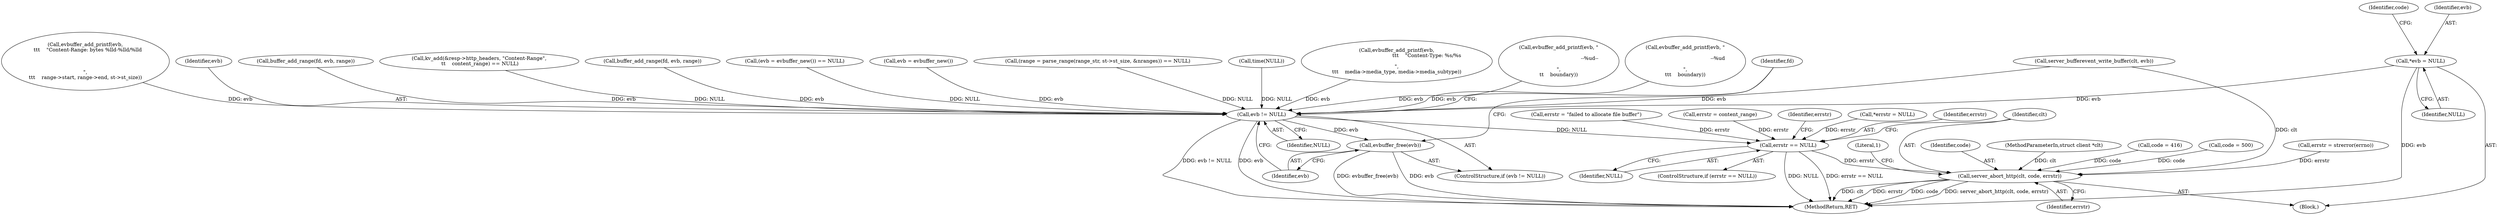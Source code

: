 digraph "0_src_142cfc82b932bc211218fbd7bdda8c7ce83f19df_1@pointer" {
"1000134" [label="(Call,*evb = NULL)"];
"1000496" [label="(Call,evb != NULL)"];
"1000499" [label="(Call,evbuffer_free(evb))"];
"1000509" [label="(Call,errstr == NULL)"];
"1000516" [label="(Call,server_abort_http(clt, code, errstr))"];
"1000292" [label="(Call,evbuffer_add_printf(evb, \"\r\n--%ud\r\n\",\n\t\t\t    boundary))"];
"1000139" [label="(Call,code = 500)"];
"1000325" [label="(Call,evbuffer_add_printf(evb,\n \t\t\t    \"Content-Range: bytes %lld-%lld/%lld\r\n\r\n\",\n\t\t\t    range->start, range->end, st->st_size))"];
"1000509" [label="(Call,errstr == NULL)"];
"1000497" [label="(Identifier,evb)"];
"1000512" [label="(Call,errstr = strerror(errno))"];
"1000503" [label="(Identifier,fd)"];
"1000437" [label="(Call,server_bufferevent_write_buffer(clt, evb))"];
"1000500" [label="(Identifier,evb)"];
"1000345" [label="(Call,buffer_add_range(fd, evb, range))"];
"1000247" [label="(Call,kv_add(&resp->http_headers, \"Content-Range\",\n \t\t    content_range) == NULL)"];
"1000495" [label="(ControlStructure,if (evb != NULL))"];
"1000221" [label="(Call,errstr = \"failed to allocate file buffer\")"];
"1000522" [label="(Literal,1)"];
"1000194" [label="(Call,errstr = content_range)"];
"1000270" [label="(Call,buffer_add_range(fd, evb, range))"];
"1000513" [label="(Identifier,errstr)"];
"1000496" [label="(Call,evb != NULL)"];
"1000215" [label="(Call,(evb = evbuffer_new()) == NULL)"];
"1000517" [label="(Identifier,clt)"];
"1000498" [label="(Identifier,NULL)"];
"1000111" [label="(Block,)"];
"1000499" [label="(Call,evbuffer_free(evb))"];
"1000518" [label="(Identifier,code)"];
"1000140" [label="(Identifier,code)"];
"1000136" [label="(Identifier,NULL)"];
"1000135" [label="(Identifier,evb)"];
"1000216" [label="(Call,evb = evbuffer_new())"];
"1000169" [label="(Call,(range = parse_range(range_str, st->st_size, &nranges)) == NULL)"];
"1000419" [label="(Call,time(NULL))"];
"1000511" [label="(Identifier,NULL)"];
"1000153" [label="(Call,*errstr = NULL)"];
"1000508" [label="(ControlStructure,if (errstr == NULL))"];
"1000107" [label="(MethodParameterIn,struct client *clt)"];
"1000306" [label="(Call,evbuffer_add_printf(evb,\n\t\t\t    \"Content-Type: %s/%s\r\n\",\n\t\t\t    media->media_type, media->media_subtype))"];
"1000368" [label="(Call,evbuffer_add_printf(evb, \"\r\n--%ud--\r\n\",\n\t\t    boundary))"];
"1000134" [label="(Call,*evb = NULL)"];
"1000510" [label="(Identifier,errstr)"];
"1000516" [label="(Call,server_abort_http(clt, code, errstr))"];
"1000523" [label="(MethodReturn,RET)"];
"1000519" [label="(Identifier,errstr)"];
"1000181" [label="(Call,code = 416)"];
"1000134" -> "1000111"  [label="AST: "];
"1000134" -> "1000136"  [label="CFG: "];
"1000135" -> "1000134"  [label="AST: "];
"1000136" -> "1000134"  [label="AST: "];
"1000140" -> "1000134"  [label="CFG: "];
"1000134" -> "1000523"  [label="DDG: evb"];
"1000134" -> "1000496"  [label="DDG: evb"];
"1000496" -> "1000495"  [label="AST: "];
"1000496" -> "1000498"  [label="CFG: "];
"1000497" -> "1000496"  [label="AST: "];
"1000498" -> "1000496"  [label="AST: "];
"1000500" -> "1000496"  [label="CFG: "];
"1000503" -> "1000496"  [label="CFG: "];
"1000496" -> "1000523"  [label="DDG: evb != NULL"];
"1000496" -> "1000523"  [label="DDG: evb"];
"1000292" -> "1000496"  [label="DDG: evb"];
"1000216" -> "1000496"  [label="DDG: evb"];
"1000306" -> "1000496"  [label="DDG: evb"];
"1000345" -> "1000496"  [label="DDG: evb"];
"1000270" -> "1000496"  [label="DDG: evb"];
"1000437" -> "1000496"  [label="DDG: evb"];
"1000325" -> "1000496"  [label="DDG: evb"];
"1000368" -> "1000496"  [label="DDG: evb"];
"1000215" -> "1000496"  [label="DDG: NULL"];
"1000169" -> "1000496"  [label="DDG: NULL"];
"1000247" -> "1000496"  [label="DDG: NULL"];
"1000419" -> "1000496"  [label="DDG: NULL"];
"1000496" -> "1000499"  [label="DDG: evb"];
"1000496" -> "1000509"  [label="DDG: NULL"];
"1000499" -> "1000495"  [label="AST: "];
"1000499" -> "1000500"  [label="CFG: "];
"1000500" -> "1000499"  [label="AST: "];
"1000503" -> "1000499"  [label="CFG: "];
"1000499" -> "1000523"  [label="DDG: evbuffer_free(evb)"];
"1000499" -> "1000523"  [label="DDG: evb"];
"1000509" -> "1000508"  [label="AST: "];
"1000509" -> "1000511"  [label="CFG: "];
"1000510" -> "1000509"  [label="AST: "];
"1000511" -> "1000509"  [label="AST: "];
"1000513" -> "1000509"  [label="CFG: "];
"1000517" -> "1000509"  [label="CFG: "];
"1000509" -> "1000523"  [label="DDG: errstr == NULL"];
"1000509" -> "1000523"  [label="DDG: NULL"];
"1000194" -> "1000509"  [label="DDG: errstr"];
"1000221" -> "1000509"  [label="DDG: errstr"];
"1000153" -> "1000509"  [label="DDG: errstr"];
"1000509" -> "1000516"  [label="DDG: errstr"];
"1000516" -> "1000111"  [label="AST: "];
"1000516" -> "1000519"  [label="CFG: "];
"1000517" -> "1000516"  [label="AST: "];
"1000518" -> "1000516"  [label="AST: "];
"1000519" -> "1000516"  [label="AST: "];
"1000522" -> "1000516"  [label="CFG: "];
"1000516" -> "1000523"  [label="DDG: errstr"];
"1000516" -> "1000523"  [label="DDG: code"];
"1000516" -> "1000523"  [label="DDG: server_abort_http(clt, code, errstr)"];
"1000516" -> "1000523"  [label="DDG: clt"];
"1000437" -> "1000516"  [label="DDG: clt"];
"1000107" -> "1000516"  [label="DDG: clt"];
"1000181" -> "1000516"  [label="DDG: code"];
"1000139" -> "1000516"  [label="DDG: code"];
"1000512" -> "1000516"  [label="DDG: errstr"];
}
